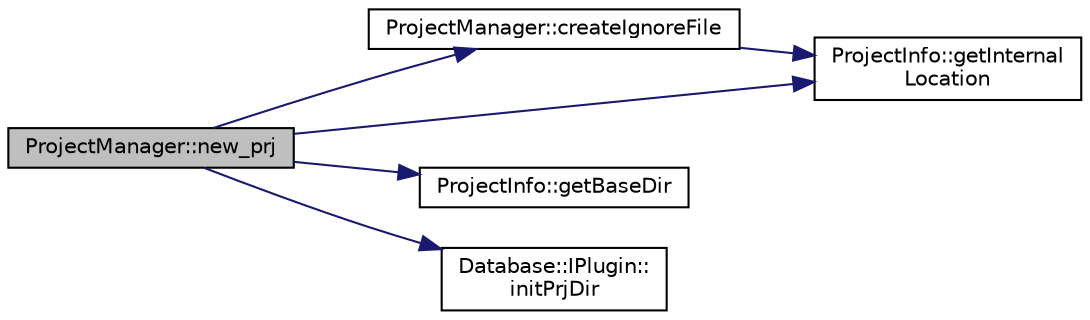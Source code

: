 digraph "ProjectManager::new_prj"
{
 // LATEX_PDF_SIZE
  edge [fontname="Helvetica",fontsize="10",labelfontname="Helvetica",labelfontsize="10"];
  node [fontname="Helvetica",fontsize="10",shape=record];
  rankdir="LR";
  Node1 [label="ProjectManager::new_prj",height=0.2,width=0.4,color="black", fillcolor="grey75", style="filled", fontcolor="black",tooltip=" "];
  Node1 -> Node2 [color="midnightblue",fontsize="10",style="solid",fontname="Helvetica"];
  Node2 [label="ProjectManager::createIgnoreFile",height=0.2,width=0.4,color="black", fillcolor="white", style="filled",URL="$class_project_manager.html#aea9b42030084afc5ff2582a006e936ad",tooltip=" "];
  Node2 -> Node3 [color="midnightblue",fontsize="10",style="solid",fontname="Helvetica"];
  Node3 [label="ProjectInfo::getInternal\lLocation",height=0.2,width=0.4,color="black", fillcolor="white", style="filled",URL="$struct_project_info.html#a0559f67496341a98dec536d05a328035",tooltip=" "];
  Node1 -> Node4 [color="midnightblue",fontsize="10",style="solid",fontname="Helvetica"];
  Node4 [label="ProjectInfo::getBaseDir",height=0.2,width=0.4,color="black", fillcolor="white", style="filled",URL="$struct_project_info.html#a71068380a217d3811d085c1ab1aadf59",tooltip=" "];
  Node1 -> Node3 [color="midnightblue",fontsize="10",style="solid",fontname="Helvetica"];
  Node1 -> Node5 [color="midnightblue",fontsize="10",style="solid",fontname="Helvetica"];
  Node5 [label="Database::IPlugin::\linitPrjDir",height=0.2,width=0.4,color="black", fillcolor="white", style="filled",URL="$struct_database_1_1_i_plugin.html#a8f5c13a51323a093f230cb35f948b262",tooltip=" "];
}
